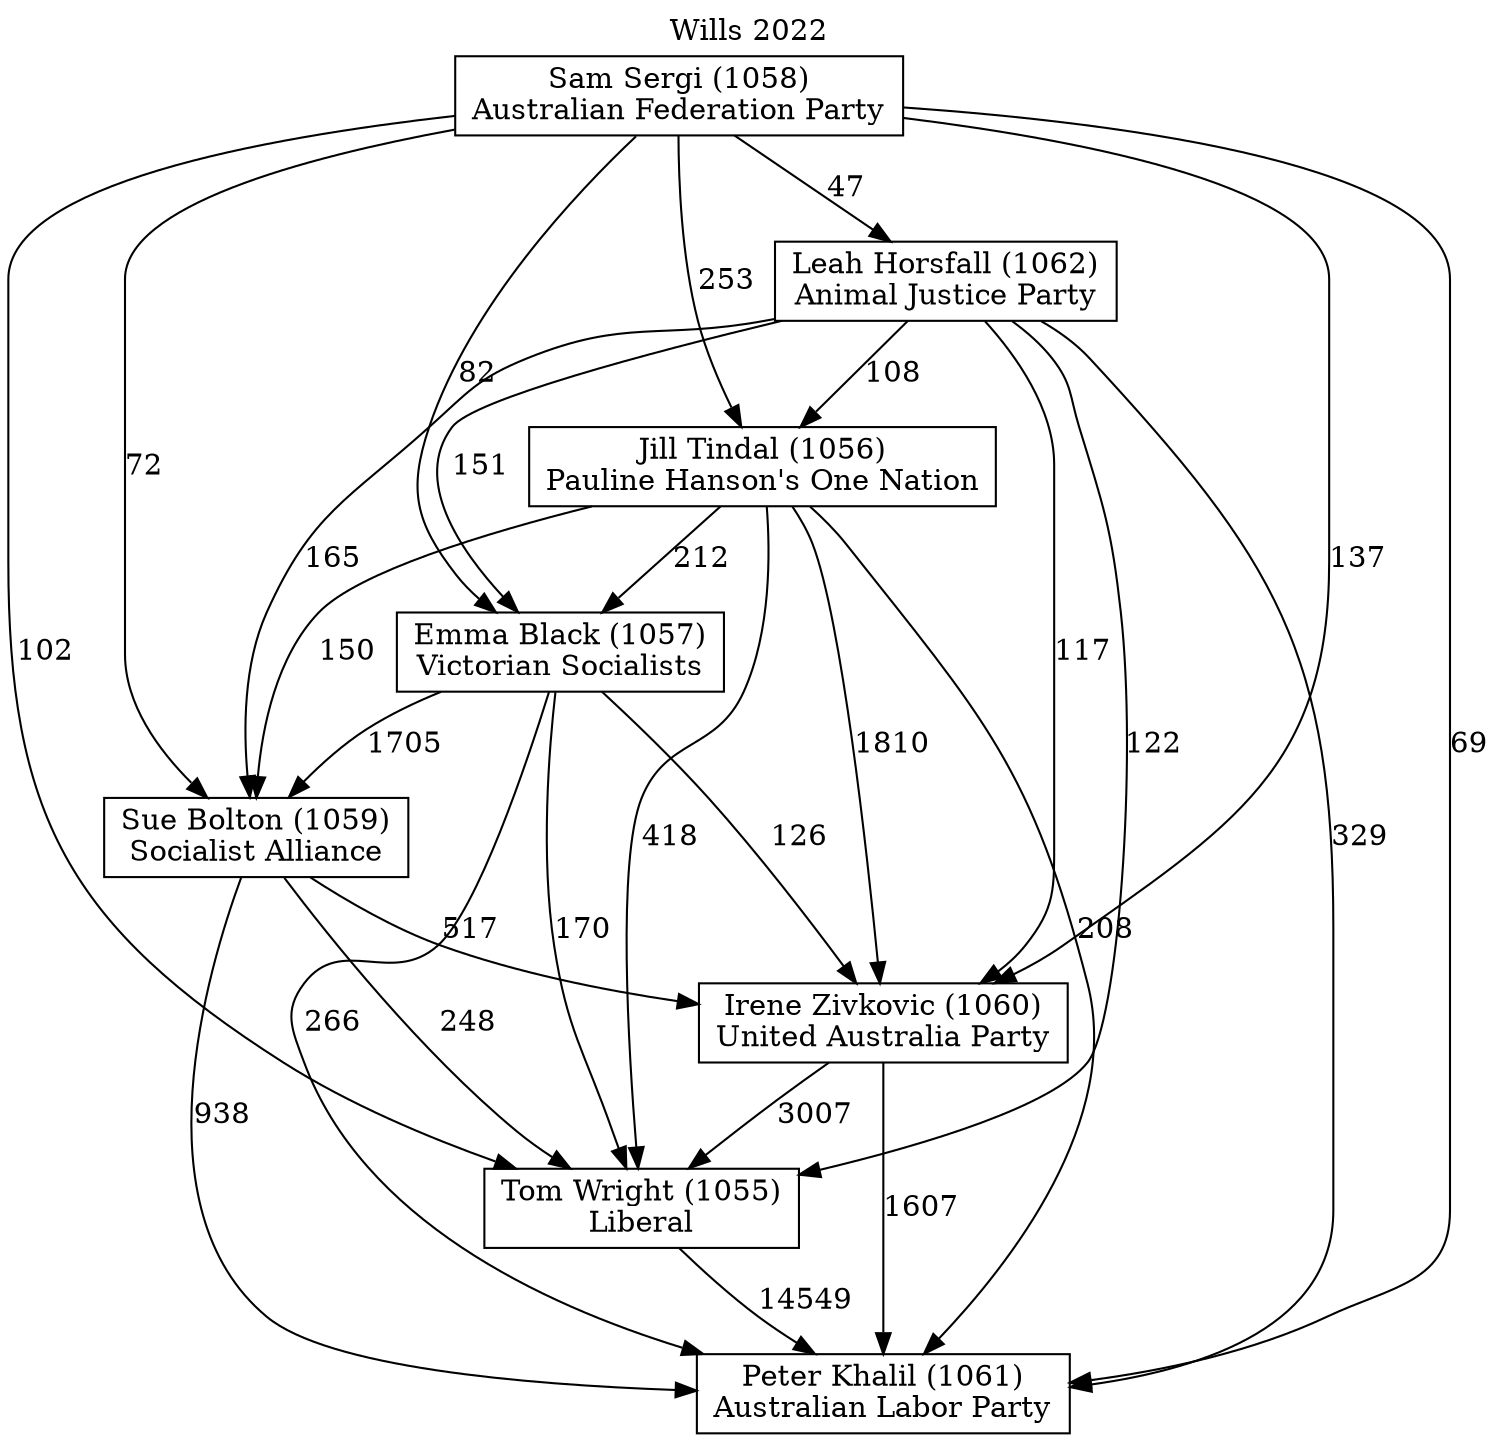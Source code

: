 // House preference flow
digraph "Peter Khalil (1061)_Wills_2022" {
	graph [label="Wills 2022" labelloc=t mclimit=10]
	node [shape=box]
	"Peter Khalil (1061)" [label="Peter Khalil (1061)
Australian Labor Party"]
	"Tom Wright (1055)" [label="Tom Wright (1055)
Liberal"]
	"Irene Zivkovic (1060)" [label="Irene Zivkovic (1060)
United Australia Party"]
	"Sue Bolton (1059)" [label="Sue Bolton (1059)
Socialist Alliance"]
	"Emma Black (1057)" [label="Emma Black (1057)
Victorian Socialists"]
	"Jill Tindal (1056)" [label="Jill Tindal (1056)
Pauline Hanson's One Nation"]
	"Leah Horsfall (1062)" [label="Leah Horsfall (1062)
Animal Justice Party"]
	"Sam Sergi (1058)" [label="Sam Sergi (1058)
Australian Federation Party"]
	"Tom Wright (1055)" -> "Peter Khalil (1061)" [label=14549]
	"Irene Zivkovic (1060)" -> "Tom Wright (1055)" [label=3007]
	"Sue Bolton (1059)" -> "Irene Zivkovic (1060)" [label=517]
	"Emma Black (1057)" -> "Sue Bolton (1059)" [label=1705]
	"Jill Tindal (1056)" -> "Emma Black (1057)" [label=212]
	"Leah Horsfall (1062)" -> "Jill Tindal (1056)" [label=108]
	"Sam Sergi (1058)" -> "Leah Horsfall (1062)" [label=47]
	"Irene Zivkovic (1060)" -> "Peter Khalil (1061)" [label=1607]
	"Sue Bolton (1059)" -> "Peter Khalil (1061)" [label=938]
	"Emma Black (1057)" -> "Peter Khalil (1061)" [label=266]
	"Jill Tindal (1056)" -> "Peter Khalil (1061)" [label=208]
	"Leah Horsfall (1062)" -> "Peter Khalil (1061)" [label=329]
	"Sam Sergi (1058)" -> "Peter Khalil (1061)" [label=69]
	"Sam Sergi (1058)" -> "Jill Tindal (1056)" [label=253]
	"Leah Horsfall (1062)" -> "Emma Black (1057)" [label=151]
	"Sam Sergi (1058)" -> "Emma Black (1057)" [label=82]
	"Jill Tindal (1056)" -> "Sue Bolton (1059)" [label=150]
	"Leah Horsfall (1062)" -> "Sue Bolton (1059)" [label=165]
	"Sam Sergi (1058)" -> "Sue Bolton (1059)" [label=72]
	"Emma Black (1057)" -> "Irene Zivkovic (1060)" [label=126]
	"Jill Tindal (1056)" -> "Irene Zivkovic (1060)" [label=1810]
	"Leah Horsfall (1062)" -> "Irene Zivkovic (1060)" [label=117]
	"Sam Sergi (1058)" -> "Irene Zivkovic (1060)" [label=137]
	"Sue Bolton (1059)" -> "Tom Wright (1055)" [label=248]
	"Emma Black (1057)" -> "Tom Wright (1055)" [label=170]
	"Jill Tindal (1056)" -> "Tom Wright (1055)" [label=418]
	"Leah Horsfall (1062)" -> "Tom Wright (1055)" [label=122]
	"Sam Sergi (1058)" -> "Tom Wright (1055)" [label=102]
}

